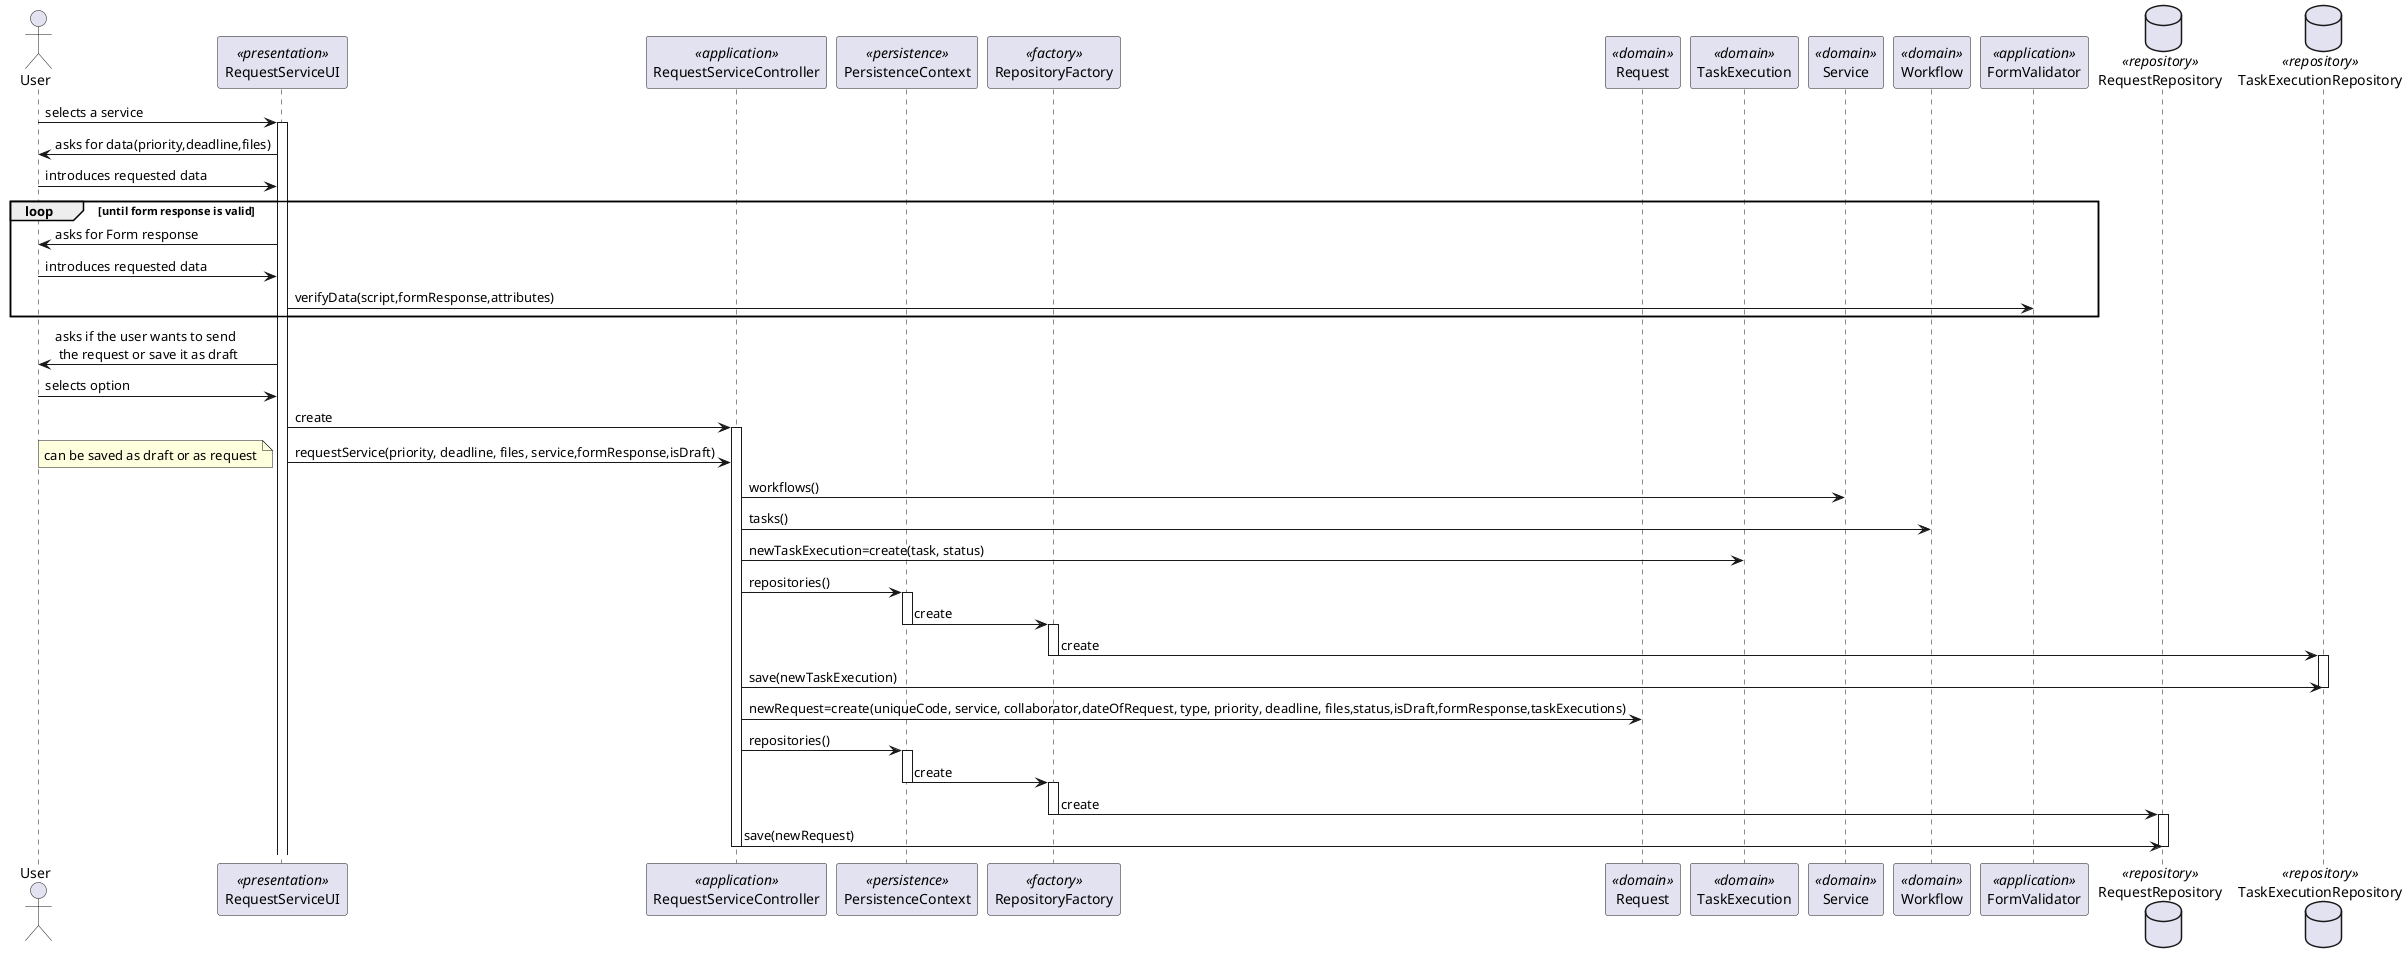 @startuml
actor User as Actor
participant RequestServiceUI as UI <<presentation>>
participant RequestServiceController as Controller <<application>>
participant PersistenceContext as PersistenceContext <<persistence>>
participant RepositoryFactory as RepositoryFactory <<factory>>
participant Request as Request <<domain>>
participant TaskExecution as TaskExecution <<domain>>
participant Service as Service <<domain>>
participant Workflow as Workflow <<domain>>
participant FormValidator as FormValidator <<application>>
database RequestRepository as RequestRepository <<repository>>
database TaskExecutionRepository as TaskExecutionRepository <<repository>>

Actor -> UI : selects a service
activate UI
UI -> Actor : asks for data(priority,deadline,files)
Actor -> UI : introduces requested data

loop until form response is valid

UI -> Actor : asks for Form response

Actor -> UI : introduces requested data

UI -> FormValidator : verifyData(script,formResponse,attributes)

end loop

UI -> Actor : asks if the user wants to send \n the request or save it as draft

Actor -> UI : selects option


UI -> Controller : create
activate Controller



UI -> Controller : requestService(priority, deadline, files, service,formResponse,isDraft)

note left: can be saved as draft or as request

Controller -> Service : workflows()

Controller -> Workflow : tasks()

Controller -> TaskExecution : newTaskExecution=create(task, status)

Controller -> PersistenceContext : repositories()
activate PersistenceContext
PersistenceContext -> RepositoryFactory : create
deactivate PersistenceContext
activate RepositoryFactory
RepositoryFactory -> TaskExecutionRepository : create
deactivate RepositoryFactory
activate  TaskExecutionRepository

Controller -> TaskExecutionRepository : save(newTaskExecution)
deactivate TaskExecutionRepository

Controller -> Request : newRequest=create(uniqueCode, service, collaborator,dateOfRequest, type, priority, deadline, files,status,isDraft,formResponse,taskExecutions)
Controller -> PersistenceContext : repositories()
activate PersistenceContext
PersistenceContext -> RepositoryFactory : create
deactivate PersistenceContext
activate RepositoryFactory
RepositoryFactory -> RequestRepository : create
deactivate RepositoryFactory
activate  RequestRepository

Controller -> RequestRepository : save(newRequest)
deactivate RequestRepository


deactivate Controller

@enduml
